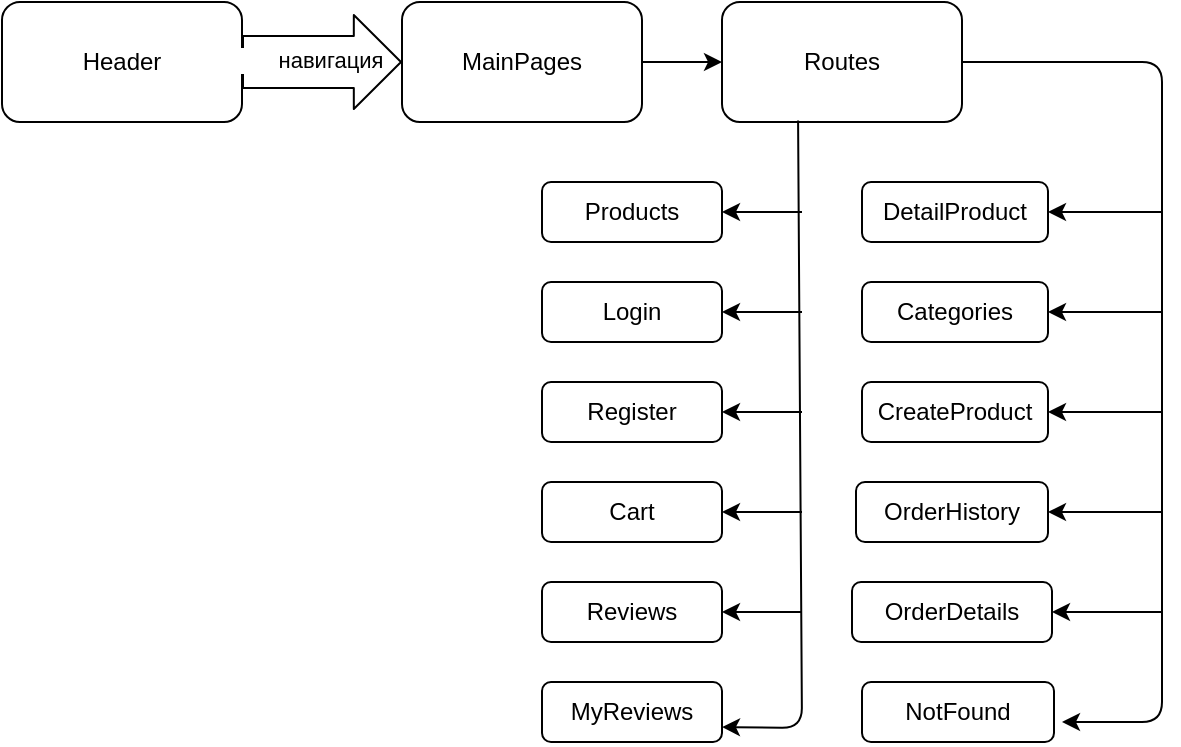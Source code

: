 <mxfile>
    <diagram id="1j1rpCT2KpCBDD4q0vT1" name="Страница 1">
        <mxGraphModel dx="735" dy="562" grid="1" gridSize="10" guides="1" tooltips="1" connect="1" arrows="1" fold="1" page="1" pageScale="1" pageWidth="827" pageHeight="1169" math="0" shadow="0">
            <root>
                <mxCell id="0"/>
                <mxCell id="1" parent="0"/>
                <mxCell id="4" value="Header" style="rounded=1;whiteSpace=wrap;html=1;" vertex="1" parent="1">
                    <mxGeometry x="20" y="40" width="120" height="60" as="geometry"/>
                </mxCell>
                <mxCell id="6" value="MainPages" style="rounded=1;whiteSpace=wrap;html=1;" vertex="1" parent="1">
                    <mxGeometry x="220" y="40" width="120" height="60" as="geometry"/>
                </mxCell>
                <mxCell id="7" value="Routes" style="rounded=1;whiteSpace=wrap;html=1;" vertex="1" parent="1">
                    <mxGeometry x="380" y="40" width="120" height="60" as="geometry"/>
                </mxCell>
                <mxCell id="9" value="" style="endArrow=classic;html=1;exitX=1;exitY=0.5;exitDx=0;exitDy=0;entryX=0;entryY=0.5;entryDx=0;entryDy=0;" edge="1" parent="1" source="6" target="7">
                    <mxGeometry width="50" height="50" relative="1" as="geometry">
                        <mxPoint x="350" y="210" as="sourcePoint"/>
                        <mxPoint x="400" y="160" as="targetPoint"/>
                    </mxGeometry>
                </mxCell>
                <mxCell id="10" value="" style="shape=flexArrow;endArrow=classic;html=1;exitX=1;exitY=0.5;exitDx=0;exitDy=0;entryX=0;entryY=0.5;entryDx=0;entryDy=0;width=26;endSize=7.53;align=right;" edge="1" parent="1" source="4" target="6">
                    <mxGeometry width="50" height="50" relative="1" as="geometry">
                        <mxPoint x="160" y="130" as="sourcePoint"/>
                        <mxPoint x="210" y="80" as="targetPoint"/>
                    </mxGeometry>
                </mxCell>
                <mxCell id="11" value="&lt;blockquote style=&quot;margin: 0 0 0 40px; border: none; padding: 0px;&quot;&gt;&lt;div style=&quot;text-align: justify;&quot;&gt;навигация&lt;/div&gt;&lt;/blockquote&gt;" style="edgeLabel;html=1;align=center;verticalAlign=middle;resizable=0;points=[];" vertex="1" connectable="0" parent="10">
                    <mxGeometry x="-0.41" y="1" relative="1" as="geometry">
                        <mxPoint as="offset"/>
                    </mxGeometry>
                </mxCell>
                <mxCell id="12" value="Products" style="rounded=1;whiteSpace=wrap;html=1;" vertex="1" parent="1">
                    <mxGeometry x="290" y="130" width="90" height="30" as="geometry"/>
                </mxCell>
                <mxCell id="13" value="Login" style="rounded=1;whiteSpace=wrap;html=1;" vertex="1" parent="1">
                    <mxGeometry x="290" y="180" width="90" height="30" as="geometry"/>
                </mxCell>
                <mxCell id="14" value="DetailProduct" style="rounded=1;whiteSpace=wrap;html=1;" vertex="1" parent="1">
                    <mxGeometry x="450" y="130" width="93" height="30" as="geometry"/>
                </mxCell>
                <mxCell id="15" value="OrderHistory" style="rounded=1;whiteSpace=wrap;html=1;" vertex="1" parent="1">
                    <mxGeometry x="447" y="280" width="96" height="30" as="geometry"/>
                </mxCell>
                <mxCell id="16" value="OrderDetails" style="rounded=1;whiteSpace=wrap;html=1;" vertex="1" parent="1">
                    <mxGeometry x="445" y="330" width="100" height="30" as="geometry"/>
                </mxCell>
                <mxCell id="17" value="Register" style="rounded=1;whiteSpace=wrap;html=1;" vertex="1" parent="1">
                    <mxGeometry x="290" y="230" width="90" height="30" as="geometry"/>
                </mxCell>
                <mxCell id="18" value="Cart" style="rounded=1;whiteSpace=wrap;html=1;" vertex="1" parent="1">
                    <mxGeometry x="290" y="280" width="90" height="30" as="geometry"/>
                </mxCell>
                <mxCell id="19" value="Categories" style="rounded=1;whiteSpace=wrap;html=1;" vertex="1" parent="1">
                    <mxGeometry x="450" y="180" width="93" height="30" as="geometry"/>
                </mxCell>
                <mxCell id="20" value="CreateProduct" style="rounded=1;whiteSpace=wrap;html=1;" vertex="1" parent="1">
                    <mxGeometry x="450" y="230" width="93" height="30" as="geometry"/>
                </mxCell>
                <mxCell id="21" value="Reviews" style="rounded=1;whiteSpace=wrap;html=1;" vertex="1" parent="1">
                    <mxGeometry x="290" y="330" width="90" height="30" as="geometry"/>
                </mxCell>
                <mxCell id="22" value="MyReviews" style="rounded=1;whiteSpace=wrap;html=1;" vertex="1" parent="1">
                    <mxGeometry x="290" y="380" width="90" height="30" as="geometry"/>
                </mxCell>
                <mxCell id="23" value="NotFound" style="rounded=1;whiteSpace=wrap;html=1;" vertex="1" parent="1">
                    <mxGeometry x="450" y="380" width="96" height="30" as="geometry"/>
                </mxCell>
                <mxCell id="25" value="" style="endArrow=classic;html=1;exitX=1;exitY=0.5;exitDx=0;exitDy=0;" edge="1" parent="1" source="7">
                    <mxGeometry width="50" height="50" relative="1" as="geometry">
                        <mxPoint x="350" y="10" as="sourcePoint"/>
                        <mxPoint x="550" y="400" as="targetPoint"/>
                        <Array as="points">
                            <mxPoint x="600" y="70"/>
                            <mxPoint x="600" y="400"/>
                        </Array>
                    </mxGeometry>
                </mxCell>
                <mxCell id="26" value="" style="endArrow=classic;html=1;exitX=0.317;exitY=0.987;exitDx=0;exitDy=0;entryX=1;entryY=0.75;entryDx=0;entryDy=0;exitPerimeter=0;" edge="1" parent="1" source="7" target="22">
                    <mxGeometry width="50" height="50" relative="1" as="geometry">
                        <mxPoint x="350" y="210" as="sourcePoint"/>
                        <mxPoint x="420" y="430" as="targetPoint"/>
                        <Array as="points">
                            <mxPoint x="420" y="403"/>
                        </Array>
                    </mxGeometry>
                </mxCell>
                <mxCell id="27" value="" style="endArrow=classic;html=1;entryX=1;entryY=0.5;entryDx=0;entryDy=0;" edge="1" parent="1" target="14">
                    <mxGeometry width="50" height="50" relative="1" as="geometry">
                        <mxPoint x="600" y="145" as="sourcePoint"/>
                        <mxPoint x="550" y="150" as="targetPoint"/>
                    </mxGeometry>
                </mxCell>
                <mxCell id="29" value="" style="endArrow=classic;html=1;entryX=1;entryY=0.5;entryDx=0;entryDy=0;" edge="1" parent="1" target="19">
                    <mxGeometry width="50" height="50" relative="1" as="geometry">
                        <mxPoint x="600" y="195" as="sourcePoint"/>
                        <mxPoint x="400" y="160" as="targetPoint"/>
                    </mxGeometry>
                </mxCell>
                <mxCell id="30" value="" style="endArrow=classic;html=1;entryX=1;entryY=0.5;entryDx=0;entryDy=0;" edge="1" parent="1" target="20">
                    <mxGeometry width="50" height="50" relative="1" as="geometry">
                        <mxPoint x="600" y="245" as="sourcePoint"/>
                        <mxPoint x="400" y="160" as="targetPoint"/>
                    </mxGeometry>
                </mxCell>
                <mxCell id="31" value="" style="endArrow=classic;html=1;entryX=1;entryY=0.5;entryDx=0;entryDy=0;" edge="1" parent="1" target="15">
                    <mxGeometry width="50" height="50" relative="1" as="geometry">
                        <mxPoint x="600" y="295" as="sourcePoint"/>
                        <mxPoint x="400" y="160" as="targetPoint"/>
                    </mxGeometry>
                </mxCell>
                <mxCell id="32" value="" style="endArrow=classic;html=1;entryX=1;entryY=0.5;entryDx=0;entryDy=0;" edge="1" parent="1" target="16">
                    <mxGeometry width="50" height="50" relative="1" as="geometry">
                        <mxPoint x="600" y="345" as="sourcePoint"/>
                        <mxPoint x="400" y="260" as="targetPoint"/>
                    </mxGeometry>
                </mxCell>
                <mxCell id="33" value="" style="endArrow=classic;html=1;entryX=1;entryY=0.5;entryDx=0;entryDy=0;" edge="1" parent="1" target="12">
                    <mxGeometry width="50" height="50" relative="1" as="geometry">
                        <mxPoint x="420" y="145" as="sourcePoint"/>
                        <mxPoint x="400" y="260" as="targetPoint"/>
                    </mxGeometry>
                </mxCell>
                <mxCell id="34" value="" style="endArrow=classic;html=1;entryX=1;entryY=0.5;entryDx=0;entryDy=0;" edge="1" parent="1" target="13">
                    <mxGeometry width="50" height="50" relative="1" as="geometry">
                        <mxPoint x="420" y="195" as="sourcePoint"/>
                        <mxPoint x="400" y="260" as="targetPoint"/>
                    </mxGeometry>
                </mxCell>
                <mxCell id="35" value="" style="endArrow=classic;html=1;entryX=1;entryY=0.5;entryDx=0;entryDy=0;" edge="1" parent="1" target="17">
                    <mxGeometry width="50" height="50" relative="1" as="geometry">
                        <mxPoint x="420" y="245" as="sourcePoint"/>
                        <mxPoint x="400" y="260" as="targetPoint"/>
                    </mxGeometry>
                </mxCell>
                <mxCell id="36" value="" style="endArrow=classic;html=1;entryX=1;entryY=0.5;entryDx=0;entryDy=0;" edge="1" parent="1" target="18">
                    <mxGeometry width="50" height="50" relative="1" as="geometry">
                        <mxPoint x="420" y="295" as="sourcePoint"/>
                        <mxPoint x="400" y="260" as="targetPoint"/>
                    </mxGeometry>
                </mxCell>
                <mxCell id="37" value="" style="endArrow=classic;html=1;entryX=1;entryY=0.5;entryDx=0;entryDy=0;" edge="1" parent="1" target="21">
                    <mxGeometry width="50" height="50" relative="1" as="geometry">
                        <mxPoint x="420" y="345" as="sourcePoint"/>
                        <mxPoint x="400" y="260" as="targetPoint"/>
                    </mxGeometry>
                </mxCell>
            </root>
        </mxGraphModel>
    </diagram>
</mxfile>
